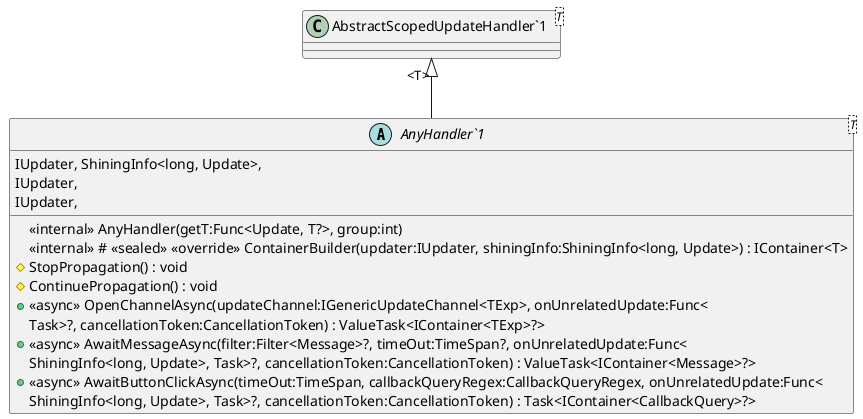 @startuml
abstract class "AnyHandler`1"<T> {
    <<internal>> AnyHandler(getT:Func<Update, T?>, group:int)
    <<internal>> # <<sealed>> <<override>> ContainerBuilder(updater:IUpdater, shiningInfo:ShiningInfo<long, Update>) : IContainer<T>
    # StopPropagation() : void
    # ContinuePropagation() : void
    + <<async>> OpenChannelAsync(updateChannel:IGenericUpdateChannel<TExp>, onUnrelatedUpdate:Func<
            IUpdater, ShiningInfo<long, Update>,
            Task>?, cancellationToken:CancellationToken) : ValueTask<IContainer<TExp>?>
    + <<async>> AwaitMessageAsync(filter:Filter<Message>?, timeOut:TimeSpan?, onUnrelatedUpdate:Func<
            IUpdater,
            ShiningInfo<long, Update>, Task>?, cancellationToken:CancellationToken) : ValueTask<IContainer<Message>?>
    + <<async>> AwaitButtonClickAsync(timeOut:TimeSpan, callbackQueryRegex:CallbackQueryRegex, onUnrelatedUpdate:Func<
            IUpdater,
            ShiningInfo<long, Update>, Task>?, cancellationToken:CancellationToken) : Task<IContainer<CallbackQuery>?>
}
class "AbstractScopedUpdateHandler`1"<T> {
}
"AbstractScopedUpdateHandler`1" "<T>" <|-- "AnyHandler`1"
@enduml
